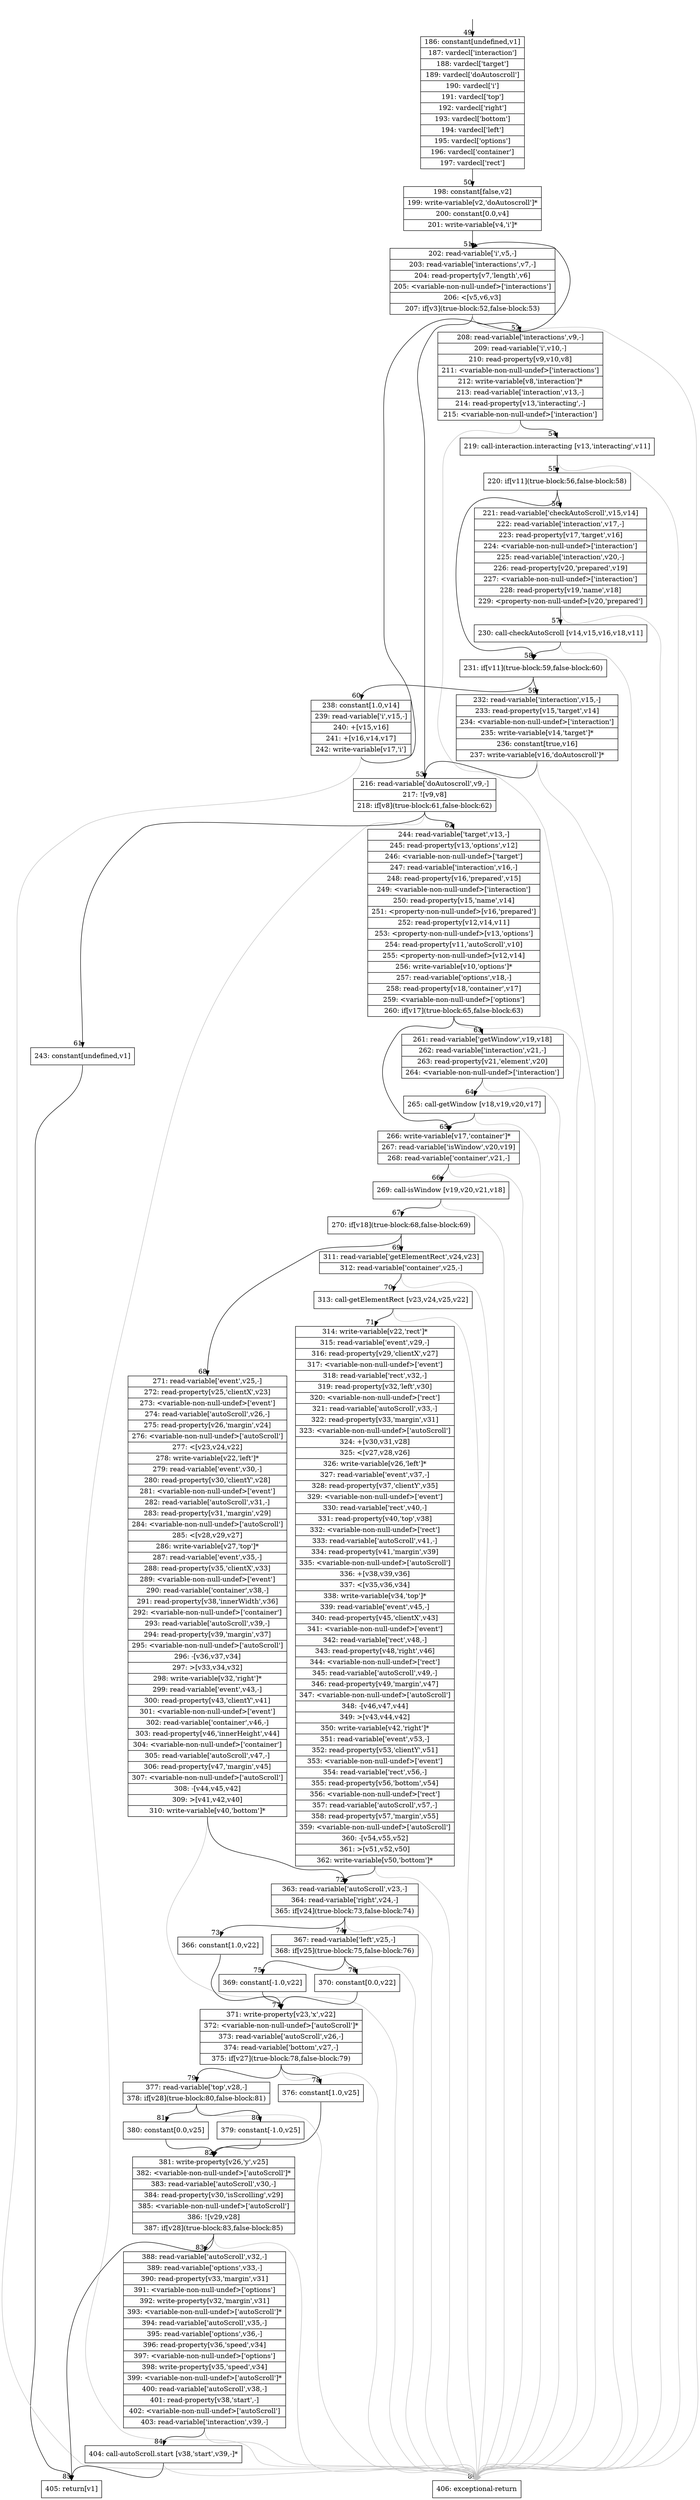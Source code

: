 digraph {
rankdir="TD"
BB_entry5[shape=none,label=""];
BB_entry5 -> BB49 [tailport=s, headport=n, headlabel="    49"]
BB49 [shape=record label="{186: constant[undefined,v1]|187: vardecl['interaction']|188: vardecl['target']|189: vardecl['doAutoscroll']|190: vardecl['i']|191: vardecl['top']|192: vardecl['right']|193: vardecl['bottom']|194: vardecl['left']|195: vardecl['options']|196: vardecl['container']|197: vardecl['rect']}" ] 
BB49 -> BB50 [tailport=s, headport=n, headlabel="      50"]
BB50 [shape=record label="{198: constant[false,v2]|199: write-variable[v2,'doAutoscroll']*|200: constant[0.0,v4]|201: write-variable[v4,'i']*}" ] 
BB50 -> BB51 [tailport=s, headport=n, headlabel="      51"]
BB51 [shape=record label="{202: read-variable['i',v5,-]|203: read-variable['interactions',v7,-]|204: read-property[v7,'length',v6]|205: \<variable-non-null-undef\>['interactions']|206: \<[v5,v6,v3]|207: if[v3](true-block:52,false-block:53)}" ] 
BB51 -> BB52 [tailport=s, headport=n, headlabel="      52"]
BB51 -> BB53 [tailport=s, headport=n, headlabel="      53"]
BB51 -> BB86 [tailport=s, headport=n, color=gray, headlabel="      86"]
BB52 [shape=record label="{208: read-variable['interactions',v9,-]|209: read-variable['i',v10,-]|210: read-property[v9,v10,v8]|211: \<variable-non-null-undef\>['interactions']|212: write-variable[v8,'interaction']*|213: read-variable['interaction',v13,-]|214: read-property[v13,'interacting',-]|215: \<variable-non-null-undef\>['interaction']}" ] 
BB52 -> BB54 [tailport=s, headport=n, headlabel="      54"]
BB52 -> BB86 [tailport=s, headport=n, color=gray]
BB53 [shape=record label="{216: read-variable['doAutoscroll',v9,-]|217: ![v9,v8]|218: if[v8](true-block:61,false-block:62)}" ] 
BB53 -> BB61 [tailport=s, headport=n, headlabel="      61"]
BB53 -> BB62 [tailport=s, headport=n, headlabel="      62"]
BB53 -> BB86 [tailport=s, headport=n, color=gray]
BB54 [shape=record label="{219: call-interaction.interacting [v13,'interacting',v11]}" ] 
BB54 -> BB55 [tailport=s, headport=n, headlabel="      55"]
BB54 -> BB86 [tailport=s, headport=n, color=gray]
BB55 [shape=record label="{220: if[v11](true-block:56,false-block:58)}" ] 
BB55 -> BB58 [tailport=s, headport=n, headlabel="      58"]
BB55 -> BB56 [tailport=s, headport=n, headlabel="      56"]
BB56 [shape=record label="{221: read-variable['checkAutoScroll',v15,v14]|222: read-variable['interaction',v17,-]|223: read-property[v17,'target',v16]|224: \<variable-non-null-undef\>['interaction']|225: read-variable['interaction',v20,-]|226: read-property[v20,'prepared',v19]|227: \<variable-non-null-undef\>['interaction']|228: read-property[v19,'name',v18]|229: \<property-non-null-undef\>[v20,'prepared']}" ] 
BB56 -> BB57 [tailport=s, headport=n, headlabel="      57"]
BB56 -> BB86 [tailport=s, headport=n, color=gray]
BB57 [shape=record label="{230: call-checkAutoScroll [v14,v15,v16,v18,v11]}" ] 
BB57 -> BB58 [tailport=s, headport=n]
BB57 -> BB86 [tailport=s, headport=n, color=gray]
BB58 [shape=record label="{231: if[v11](true-block:59,false-block:60)}" ] 
BB58 -> BB59 [tailport=s, headport=n, headlabel="      59"]
BB58 -> BB60 [tailport=s, headport=n, headlabel="      60"]
BB59 [shape=record label="{232: read-variable['interaction',v15,-]|233: read-property[v15,'target',v14]|234: \<variable-non-null-undef\>['interaction']|235: write-variable[v14,'target']*|236: constant[true,v16]|237: write-variable[v16,'doAutoscroll']*}" ] 
BB59 -> BB53 [tailport=s, headport=n]
BB59 -> BB86 [tailport=s, headport=n, color=gray]
BB60 [shape=record label="{238: constant[1.0,v14]|239: read-variable['i',v15,-]|240: +[v15,v16]|241: +[v16,v14,v17]|242: write-variable[v17,'i']}" ] 
BB60 -> BB51 [tailport=s, headport=n]
BB60 -> BB86 [tailport=s, headport=n, color=gray]
BB61 [shape=record label="{243: constant[undefined,v1]}" ] 
BB61 -> BB85 [tailport=s, headport=n, headlabel="      85"]
BB62 [shape=record label="{244: read-variable['target',v13,-]|245: read-property[v13,'options',v12]|246: \<variable-non-null-undef\>['target']|247: read-variable['interaction',v16,-]|248: read-property[v16,'prepared',v15]|249: \<variable-non-null-undef\>['interaction']|250: read-property[v15,'name',v14]|251: \<property-non-null-undef\>[v16,'prepared']|252: read-property[v12,v14,v11]|253: \<property-non-null-undef\>[v13,'options']|254: read-property[v11,'autoScroll',v10]|255: \<property-non-null-undef\>[v12,v14]|256: write-variable[v10,'options']*|257: read-variable['options',v18,-]|258: read-property[v18,'container',v17]|259: \<variable-non-null-undef\>['options']|260: if[v17](true-block:65,false-block:63)}" ] 
BB62 -> BB65 [tailport=s, headport=n, headlabel="      65"]
BB62 -> BB63 [tailport=s, headport=n, headlabel="      63"]
BB62 -> BB86 [tailport=s, headport=n, color=gray]
BB63 [shape=record label="{261: read-variable['getWindow',v19,v18]|262: read-variable['interaction',v21,-]|263: read-property[v21,'element',v20]|264: \<variable-non-null-undef\>['interaction']}" ] 
BB63 -> BB64 [tailport=s, headport=n, headlabel="      64"]
BB63 -> BB86 [tailport=s, headport=n, color=gray]
BB64 [shape=record label="{265: call-getWindow [v18,v19,v20,v17]}" ] 
BB64 -> BB65 [tailport=s, headport=n]
BB64 -> BB86 [tailport=s, headport=n, color=gray]
BB65 [shape=record label="{266: write-variable[v17,'container']*|267: read-variable['isWindow',v20,v19]|268: read-variable['container',v21,-]}" ] 
BB65 -> BB66 [tailport=s, headport=n, headlabel="      66"]
BB65 -> BB86 [tailport=s, headport=n, color=gray]
BB66 [shape=record label="{269: call-isWindow [v19,v20,v21,v18]}" ] 
BB66 -> BB67 [tailport=s, headport=n, headlabel="      67"]
BB66 -> BB86 [tailport=s, headport=n, color=gray]
BB67 [shape=record label="{270: if[v18](true-block:68,false-block:69)}" ] 
BB67 -> BB68 [tailport=s, headport=n, headlabel="      68"]
BB67 -> BB69 [tailport=s, headport=n, headlabel="      69"]
BB68 [shape=record label="{271: read-variable['event',v25,-]|272: read-property[v25,'clientX',v23]|273: \<variable-non-null-undef\>['event']|274: read-variable['autoScroll',v26,-]|275: read-property[v26,'margin',v24]|276: \<variable-non-null-undef\>['autoScroll']|277: \<[v23,v24,v22]|278: write-variable[v22,'left']*|279: read-variable['event',v30,-]|280: read-property[v30,'clientY',v28]|281: \<variable-non-null-undef\>['event']|282: read-variable['autoScroll',v31,-]|283: read-property[v31,'margin',v29]|284: \<variable-non-null-undef\>['autoScroll']|285: \<[v28,v29,v27]|286: write-variable[v27,'top']*|287: read-variable['event',v35,-]|288: read-property[v35,'clientX',v33]|289: \<variable-non-null-undef\>['event']|290: read-variable['container',v38,-]|291: read-property[v38,'innerWidth',v36]|292: \<variable-non-null-undef\>['container']|293: read-variable['autoScroll',v39,-]|294: read-property[v39,'margin',v37]|295: \<variable-non-null-undef\>['autoScroll']|296: -[v36,v37,v34]|297: \>[v33,v34,v32]|298: write-variable[v32,'right']*|299: read-variable['event',v43,-]|300: read-property[v43,'clientY',v41]|301: \<variable-non-null-undef\>['event']|302: read-variable['container',v46,-]|303: read-property[v46,'innerHeight',v44]|304: \<variable-non-null-undef\>['container']|305: read-variable['autoScroll',v47,-]|306: read-property[v47,'margin',v45]|307: \<variable-non-null-undef\>['autoScroll']|308: -[v44,v45,v42]|309: \>[v41,v42,v40]|310: write-variable[v40,'bottom']*}" ] 
BB68 -> BB72 [tailport=s, headport=n, headlabel="      72"]
BB68 -> BB86 [tailport=s, headport=n, color=gray]
BB69 [shape=record label="{311: read-variable['getElementRect',v24,v23]|312: read-variable['container',v25,-]}" ] 
BB69 -> BB70 [tailport=s, headport=n, headlabel="      70"]
BB69 -> BB86 [tailport=s, headport=n, color=gray]
BB70 [shape=record label="{313: call-getElementRect [v23,v24,v25,v22]}" ] 
BB70 -> BB71 [tailport=s, headport=n, headlabel="      71"]
BB70 -> BB86 [tailport=s, headport=n, color=gray]
BB71 [shape=record label="{314: write-variable[v22,'rect']*|315: read-variable['event',v29,-]|316: read-property[v29,'clientX',v27]|317: \<variable-non-null-undef\>['event']|318: read-variable['rect',v32,-]|319: read-property[v32,'left',v30]|320: \<variable-non-null-undef\>['rect']|321: read-variable['autoScroll',v33,-]|322: read-property[v33,'margin',v31]|323: \<variable-non-null-undef\>['autoScroll']|324: +[v30,v31,v28]|325: \<[v27,v28,v26]|326: write-variable[v26,'left']*|327: read-variable['event',v37,-]|328: read-property[v37,'clientY',v35]|329: \<variable-non-null-undef\>['event']|330: read-variable['rect',v40,-]|331: read-property[v40,'top',v38]|332: \<variable-non-null-undef\>['rect']|333: read-variable['autoScroll',v41,-]|334: read-property[v41,'margin',v39]|335: \<variable-non-null-undef\>['autoScroll']|336: +[v38,v39,v36]|337: \<[v35,v36,v34]|338: write-variable[v34,'top']*|339: read-variable['event',v45,-]|340: read-property[v45,'clientX',v43]|341: \<variable-non-null-undef\>['event']|342: read-variable['rect',v48,-]|343: read-property[v48,'right',v46]|344: \<variable-non-null-undef\>['rect']|345: read-variable['autoScroll',v49,-]|346: read-property[v49,'margin',v47]|347: \<variable-non-null-undef\>['autoScroll']|348: -[v46,v47,v44]|349: \>[v43,v44,v42]|350: write-variable[v42,'right']*|351: read-variable['event',v53,-]|352: read-property[v53,'clientY',v51]|353: \<variable-non-null-undef\>['event']|354: read-variable['rect',v56,-]|355: read-property[v56,'bottom',v54]|356: \<variable-non-null-undef\>['rect']|357: read-variable['autoScroll',v57,-]|358: read-property[v57,'margin',v55]|359: \<variable-non-null-undef\>['autoScroll']|360: -[v54,v55,v52]|361: \>[v51,v52,v50]|362: write-variable[v50,'bottom']*}" ] 
BB71 -> BB72 [tailport=s, headport=n]
BB71 -> BB86 [tailport=s, headport=n, color=gray]
BB72 [shape=record label="{363: read-variable['autoScroll',v23,-]|364: read-variable['right',v24,-]|365: if[v24](true-block:73,false-block:74)}" ] 
BB72 -> BB73 [tailport=s, headport=n, headlabel="      73"]
BB72 -> BB74 [tailport=s, headport=n, headlabel="      74"]
BB72 -> BB86 [tailport=s, headport=n, color=gray]
BB73 [shape=record label="{366: constant[1.0,v22]}" ] 
BB73 -> BB77 [tailport=s, headport=n, headlabel="      77"]
BB74 [shape=record label="{367: read-variable['left',v25,-]|368: if[v25](true-block:75,false-block:76)}" ] 
BB74 -> BB75 [tailport=s, headport=n, headlabel="      75"]
BB74 -> BB76 [tailport=s, headport=n, headlabel="      76"]
BB74 -> BB86 [tailport=s, headport=n, color=gray]
BB75 [shape=record label="{369: constant[-1.0,v22]}" ] 
BB75 -> BB77 [tailport=s, headport=n]
BB76 [shape=record label="{370: constant[0.0,v22]}" ] 
BB76 -> BB77 [tailport=s, headport=n]
BB77 [shape=record label="{371: write-property[v23,'x',v22]|372: \<variable-non-null-undef\>['autoScroll']*|373: read-variable['autoScroll',v26,-]|374: read-variable['bottom',v27,-]|375: if[v27](true-block:78,false-block:79)}" ] 
BB77 -> BB78 [tailport=s, headport=n, headlabel="      78"]
BB77 -> BB79 [tailport=s, headport=n, headlabel="      79"]
BB77 -> BB86 [tailport=s, headport=n, color=gray]
BB78 [shape=record label="{376: constant[1.0,v25]}" ] 
BB78 -> BB82 [tailport=s, headport=n, headlabel="      82"]
BB79 [shape=record label="{377: read-variable['top',v28,-]|378: if[v28](true-block:80,false-block:81)}" ] 
BB79 -> BB80 [tailport=s, headport=n, headlabel="      80"]
BB79 -> BB81 [tailport=s, headport=n, headlabel="      81"]
BB79 -> BB86 [tailport=s, headport=n, color=gray]
BB80 [shape=record label="{379: constant[-1.0,v25]}" ] 
BB80 -> BB82 [tailport=s, headport=n]
BB81 [shape=record label="{380: constant[0.0,v25]}" ] 
BB81 -> BB82 [tailport=s, headport=n]
BB82 [shape=record label="{381: write-property[v26,'y',v25]|382: \<variable-non-null-undef\>['autoScroll']*|383: read-variable['autoScroll',v30,-]|384: read-property[v30,'isScrolling',v29]|385: \<variable-non-null-undef\>['autoScroll']|386: ![v29,v28]|387: if[v28](true-block:83,false-block:85)}" ] 
BB82 -> BB83 [tailport=s, headport=n, headlabel="      83"]
BB82 -> BB85 [tailport=s, headport=n]
BB82 -> BB86 [tailport=s, headport=n, color=gray]
BB83 [shape=record label="{388: read-variable['autoScroll',v32,-]|389: read-variable['options',v33,-]|390: read-property[v33,'margin',v31]|391: \<variable-non-null-undef\>['options']|392: write-property[v32,'margin',v31]|393: \<variable-non-null-undef\>['autoScroll']*|394: read-variable['autoScroll',v35,-]|395: read-variable['options',v36,-]|396: read-property[v36,'speed',v34]|397: \<variable-non-null-undef\>['options']|398: write-property[v35,'speed',v34]|399: \<variable-non-null-undef\>['autoScroll']*|400: read-variable['autoScroll',v38,-]|401: read-property[v38,'start',-]|402: \<variable-non-null-undef\>['autoScroll']|403: read-variable['interaction',v39,-]}" ] 
BB83 -> BB84 [tailport=s, headport=n, headlabel="      84"]
BB83 -> BB86 [tailport=s, headport=n, color=gray]
BB84 [shape=record label="{404: call-autoScroll.start [v38,'start',v39,-]*}" ] 
BB84 -> BB85 [tailport=s, headport=n]
BB84 -> BB86 [tailport=s, headport=n, color=gray]
BB85 [shape=record label="{405: return[v1]}" ] 
BB86 [shape=record label="{406: exceptional-return}" ] 
//#$~ 252
}
